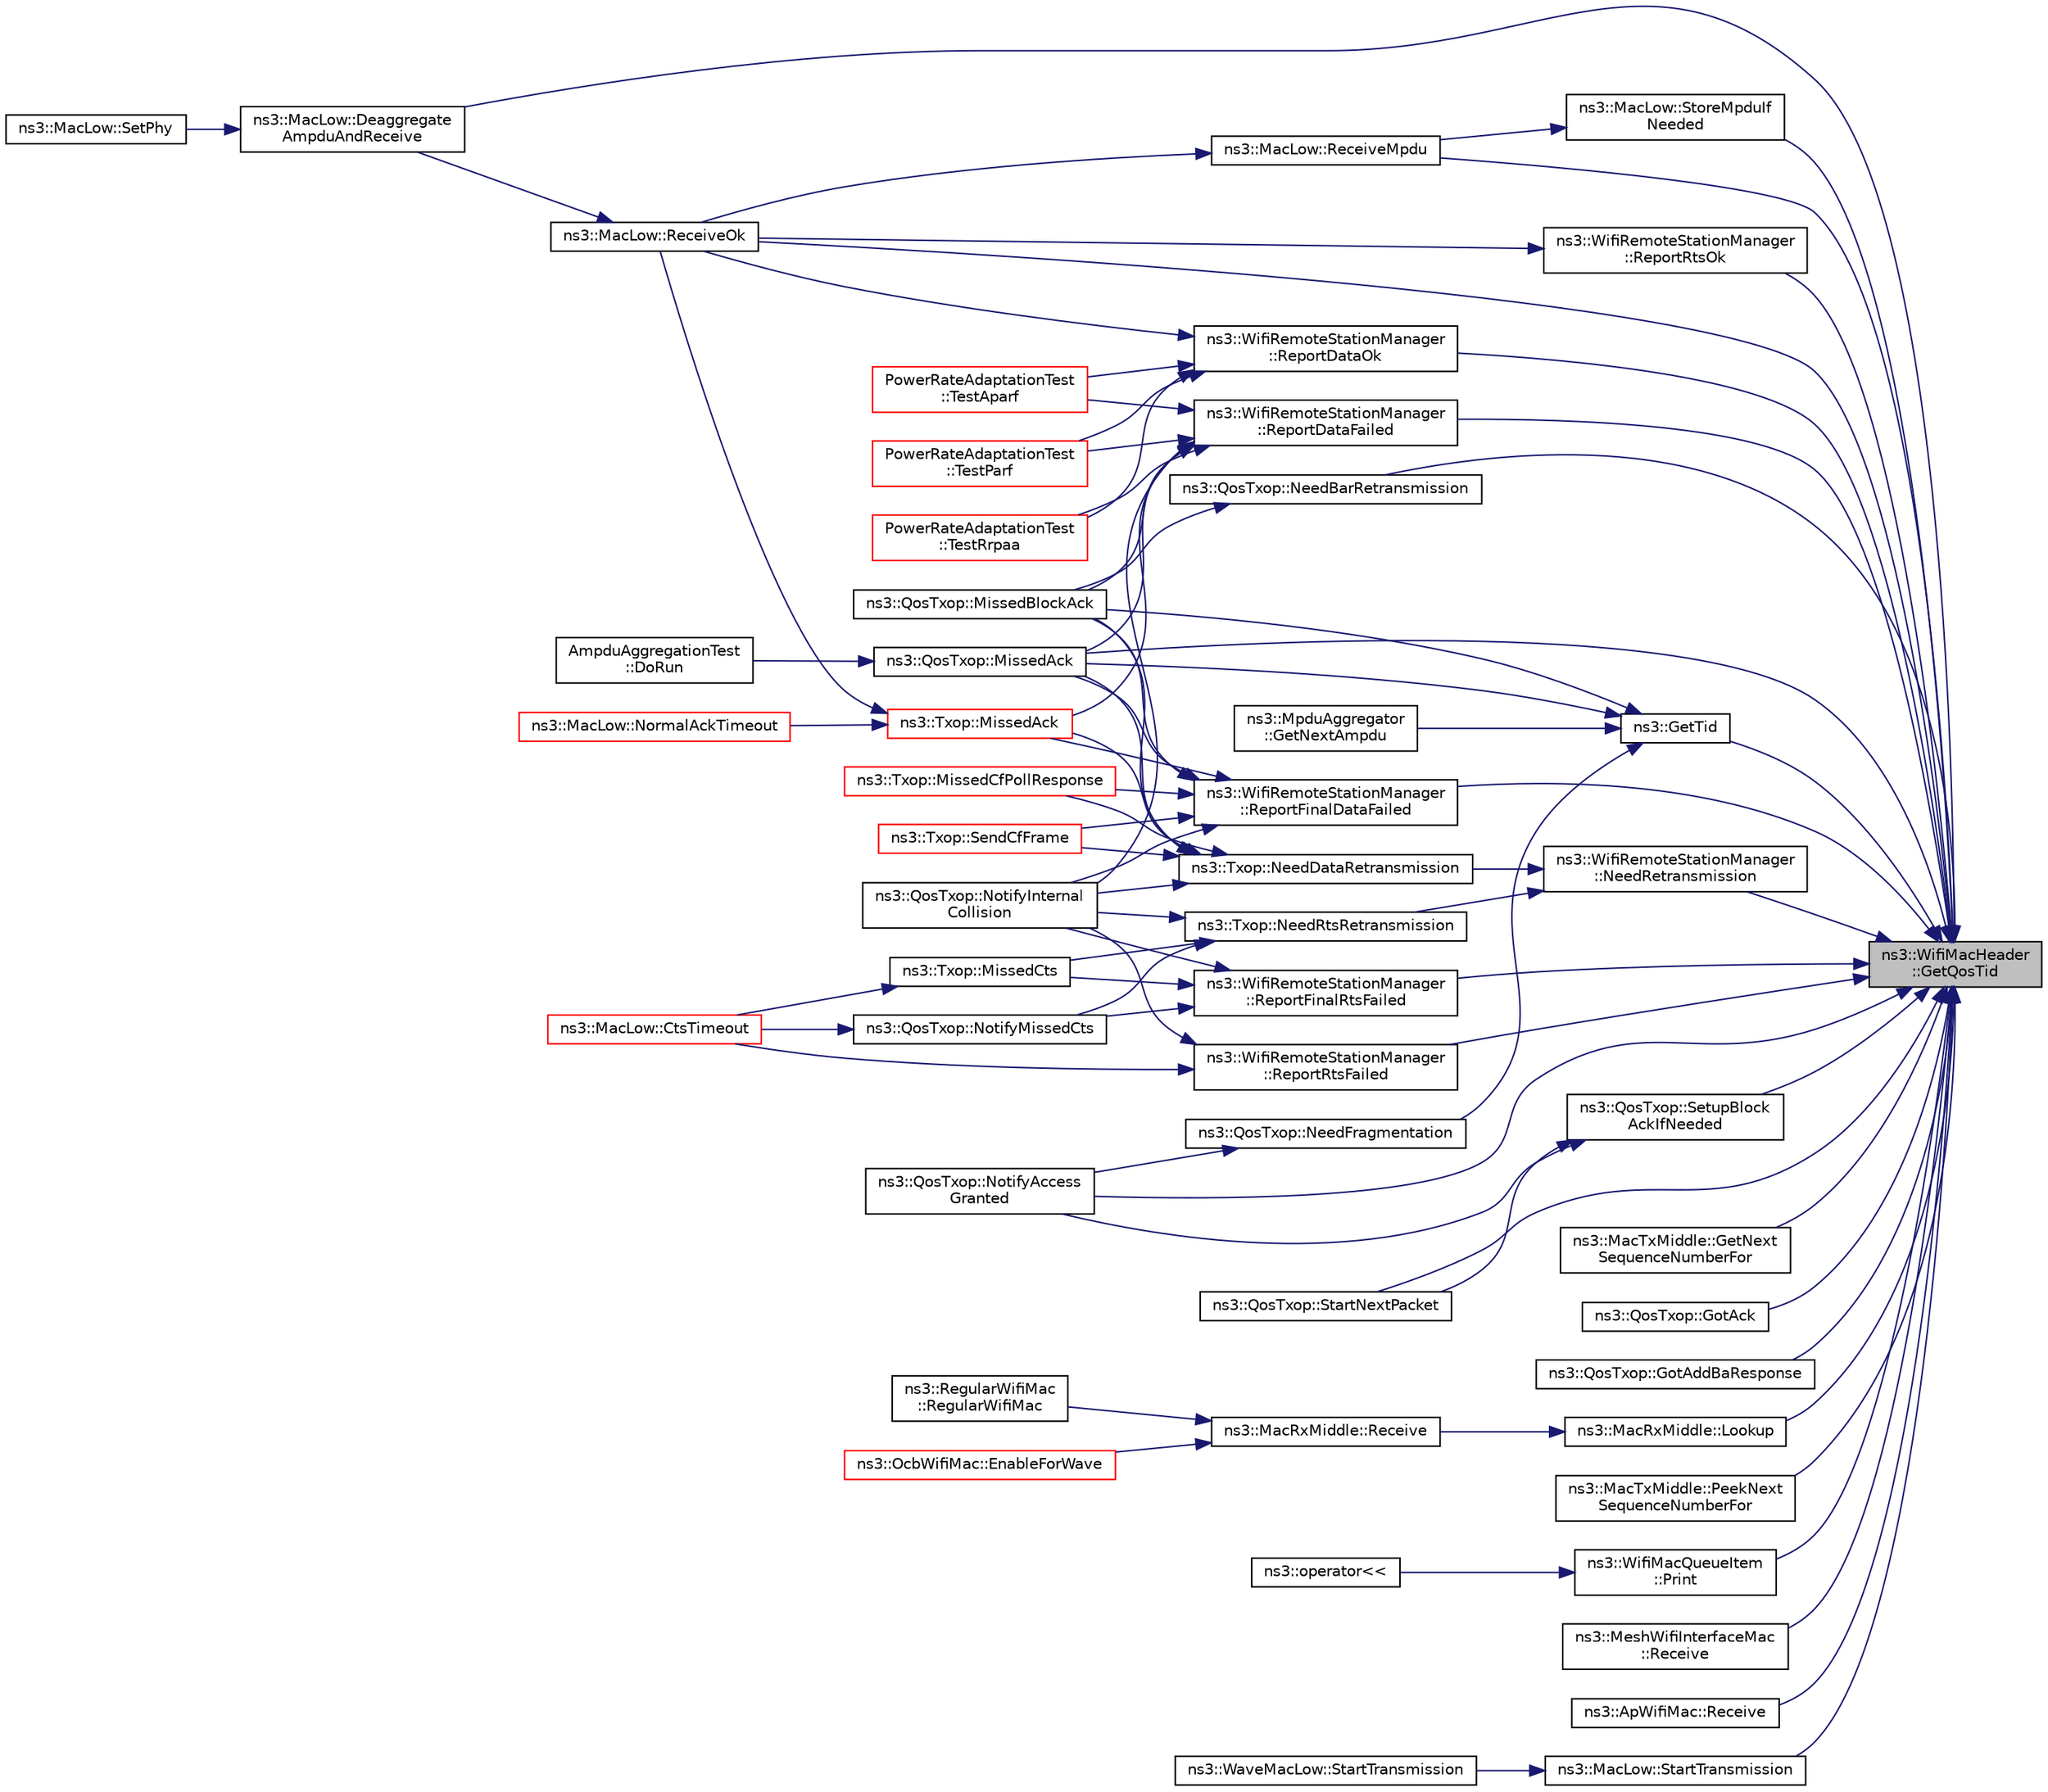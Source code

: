 digraph "ns3::WifiMacHeader::GetQosTid"
{
 // LATEX_PDF_SIZE
  edge [fontname="Helvetica",fontsize="10",labelfontname="Helvetica",labelfontsize="10"];
  node [fontname="Helvetica",fontsize="10",shape=record];
  rankdir="RL";
  Node1 [label="ns3::WifiMacHeader\l::GetQosTid",height=0.2,width=0.4,color="black", fillcolor="grey75", style="filled", fontcolor="black",tooltip="Return the Traffic ID of a QoS header."];
  Node1 -> Node2 [dir="back",color="midnightblue",fontsize="10",style="solid",fontname="Helvetica"];
  Node2 [label="ns3::MacLow::Deaggregate\lAmpduAndReceive",height=0.2,width=0.4,color="black", fillcolor="white", style="filled",URL="$classns3_1_1_mac_low.html#abac7baed9f0aaeb684e84f44819bce30",tooltip=" "];
  Node2 -> Node3 [dir="back",color="midnightblue",fontsize="10",style="solid",fontname="Helvetica"];
  Node3 [label="ns3::MacLow::SetPhy",height=0.2,width=0.4,color="black", fillcolor="white", style="filled",URL="$classns3_1_1_mac_low.html#abbd1aac31c7ed79f717b9c92cb664608",tooltip="Set up WifiPhy associated with this MacLow."];
  Node1 -> Node4 [dir="back",color="midnightblue",fontsize="10",style="solid",fontname="Helvetica"];
  Node4 [label="ns3::MacTxMiddle::GetNext\lSequenceNumberFor",height=0.2,width=0.4,color="black", fillcolor="white", style="filled",URL="$classns3_1_1_mac_tx_middle.html#a791d277bf45e2b45b57b2fdb9417cc25",tooltip="Return the next sequence number for the given header."];
  Node1 -> Node5 [dir="back",color="midnightblue",fontsize="10",style="solid",fontname="Helvetica"];
  Node5 [label="ns3::GetTid",height=0.2,width=0.4,color="black", fillcolor="white", style="filled",URL="$group__wifi.html#ga92cc18e2c5aa6bed3728860bbad76ff8",tooltip="Extraction operator for TypeId."];
  Node5 -> Node6 [dir="back",color="midnightblue",fontsize="10",style="solid",fontname="Helvetica"];
  Node6 [label="ns3::MpduAggregator\l::GetNextAmpdu",height=0.2,width=0.4,color="black", fillcolor="white", style="filled",URL="$classns3_1_1_mpdu_aggregator.html#abe47e62b7e26e62857688bf2a1bf537b",tooltip="Attempt to aggregate other MPDUs to the given MPDU, while meeting the following constraints:"];
  Node5 -> Node7 [dir="back",color="midnightblue",fontsize="10",style="solid",fontname="Helvetica"];
  Node7 [label="ns3::QosTxop::MissedAck",height=0.2,width=0.4,color="black", fillcolor="white", style="filled",URL="$classns3_1_1_qos_txop.html#aefd7967703c6f16501599e943f94298b",tooltip="Event handler when an Ack is missed."];
  Node7 -> Node8 [dir="back",color="midnightblue",fontsize="10",style="solid",fontname="Helvetica"];
  Node8 [label="AmpduAggregationTest\l::DoRun",height=0.2,width=0.4,color="black", fillcolor="white", style="filled",URL="$class_ampdu_aggregation_test.html#a7414dc8d4dd982ab4c1eaadb5b2c693d",tooltip="Implementation to actually run this TestCase."];
  Node5 -> Node9 [dir="back",color="midnightblue",fontsize="10",style="solid",fontname="Helvetica"];
  Node9 [label="ns3::QosTxop::MissedBlockAck",height=0.2,width=0.4,color="black", fillcolor="white", style="filled",URL="$classns3_1_1_qos_txop.html#a53f04ba906e1b7c99f35eafbb11d4479",tooltip="Event handler when a BlockAck timeout has occurred."];
  Node5 -> Node10 [dir="back",color="midnightblue",fontsize="10",style="solid",fontname="Helvetica"];
  Node10 [label="ns3::QosTxop::NeedFragmentation",height=0.2,width=0.4,color="black", fillcolor="white", style="filled",URL="$classns3_1_1_qos_txop.html#afdeff6e3cb6c8bb4b3e8291cc77bc631",tooltip="Check if the current packet should be fragmented."];
  Node10 -> Node11 [dir="back",color="midnightblue",fontsize="10",style="solid",fontname="Helvetica"];
  Node11 [label="ns3::QosTxop::NotifyAccess\lGranted",height=0.2,width=0.4,color="black", fillcolor="white", style="filled",URL="$classns3_1_1_qos_txop.html#a0d5a35b715d1c8415d5d95a5f0b2814c",tooltip="Notify the Txop that access has been granted."];
  Node1 -> Node12 [dir="back",color="midnightblue",fontsize="10",style="solid",fontname="Helvetica"];
  Node12 [label="ns3::QosTxop::GotAck",height=0.2,width=0.4,color="black", fillcolor="white", style="filled",URL="$classns3_1_1_qos_txop.html#ac8fc9fff319b72efa72d3c984c8ed37f",tooltip="Event handler when an Ack is received."];
  Node1 -> Node13 [dir="back",color="midnightblue",fontsize="10",style="solid",fontname="Helvetica"];
  Node13 [label="ns3::QosTxop::GotAddBaResponse",height=0.2,width=0.4,color="black", fillcolor="white", style="filled",URL="$classns3_1_1_qos_txop.html#ac9eb0a34c5182eecd976e4b0b6b69c2f",tooltip="Event handler when an ADDBA response is received."];
  Node1 -> Node14 [dir="back",color="midnightblue",fontsize="10",style="solid",fontname="Helvetica"];
  Node14 [label="ns3::MacRxMiddle::Lookup",height=0.2,width=0.4,color="black", fillcolor="white", style="filled",URL="$classns3_1_1_mac_rx_middle.html#ac7ff36607c9fa9f207d70bd1c7f14bc7",tooltip="Look up for OriginatorRxStatus associated with the sender address (by looking at ADDR2 field in the h..."];
  Node14 -> Node15 [dir="back",color="midnightblue",fontsize="10",style="solid",fontname="Helvetica"];
  Node15 [label="ns3::MacRxMiddle::Receive",height=0.2,width=0.4,color="black", fillcolor="white", style="filled",URL="$classns3_1_1_mac_rx_middle.html#a816ef69ee0b13d326f3f10d4cf3f6603",tooltip="Receive a packet."];
  Node15 -> Node16 [dir="back",color="midnightblue",fontsize="10",style="solid",fontname="Helvetica"];
  Node16 [label="ns3::RegularWifiMac\l::RegularWifiMac",height=0.2,width=0.4,color="black", fillcolor="white", style="filled",URL="$classns3_1_1_regular_wifi_mac.html#a56bc0e2b8ecde6fc50e6f8921ce64957",tooltip=" "];
  Node15 -> Node17 [dir="back",color="midnightblue",fontsize="10",style="solid",fontname="Helvetica"];
  Node17 [label="ns3::OcbWifiMac::EnableForWave",height=0.2,width=0.4,color="red", fillcolor="white", style="filled",URL="$classns3_1_1_ocb_wifi_mac.html#a7da6015f1bb04ffbb0974f9c94ccf988",tooltip=" "];
  Node1 -> Node7 [dir="back",color="midnightblue",fontsize="10",style="solid",fontname="Helvetica"];
  Node1 -> Node27 [dir="back",color="midnightblue",fontsize="10",style="solid",fontname="Helvetica"];
  Node27 [label="ns3::QosTxop::NeedBarRetransmission",height=0.2,width=0.4,color="black", fillcolor="white", style="filled",URL="$classns3_1_1_qos_txop.html#aefbf9b2a8f128be1c4b5f9c9adf3cfa5",tooltip="Check if BlockAckRequest should be re-transmitted."];
  Node27 -> Node9 [dir="back",color="midnightblue",fontsize="10",style="solid",fontname="Helvetica"];
  Node1 -> Node28 [dir="back",color="midnightblue",fontsize="10",style="solid",fontname="Helvetica"];
  Node28 [label="ns3::WifiRemoteStationManager\l::NeedRetransmission",height=0.2,width=0.4,color="black", fillcolor="white", style="filled",URL="$classns3_1_1_wifi_remote_station_manager.html#ac24b2a5ed13948487c8e11392e96432d",tooltip=" "];
  Node28 -> Node29 [dir="back",color="midnightblue",fontsize="10",style="solid",fontname="Helvetica"];
  Node29 [label="ns3::Txop::NeedDataRetransmission",height=0.2,width=0.4,color="black", fillcolor="white", style="filled",URL="$classns3_1_1_txop.html#a71069daa23948ecf392c3bcc4a1f1bea",tooltip="Check if Data should be re-transmitted if Ack was missed."];
  Node29 -> Node7 [dir="back",color="midnightblue",fontsize="10",style="solid",fontname="Helvetica"];
  Node29 -> Node30 [dir="back",color="midnightblue",fontsize="10",style="solid",fontname="Helvetica"];
  Node30 [label="ns3::Txop::MissedAck",height=0.2,width=0.4,color="red", fillcolor="white", style="filled",URL="$classns3_1_1_txop.html#a76ed6b61366d7c6797a6910d8ad4eaa5",tooltip="Event handler when an Ack is missed."];
  Node30 -> Node31 [dir="back",color="midnightblue",fontsize="10",style="solid",fontname="Helvetica"];
  Node31 [label="ns3::MacLow::NormalAckTimeout",height=0.2,width=0.4,color="red", fillcolor="white", style="filled",URL="$classns3_1_1_mac_low.html#a4d730ac2acea66982b4d257e06e22387",tooltip="Event handler when normal Ack timeout occurs."];
  Node30 -> Node38 [dir="back",color="midnightblue",fontsize="10",style="solid",fontname="Helvetica"];
  Node38 [label="ns3::MacLow::ReceiveOk",height=0.2,width=0.4,color="black", fillcolor="white", style="filled",URL="$classns3_1_1_mac_low.html#a2fffa82ad11ebe0e113232813a816eff",tooltip=" "];
  Node38 -> Node2 [dir="back",color="midnightblue",fontsize="10",style="solid",fontname="Helvetica"];
  Node29 -> Node9 [dir="back",color="midnightblue",fontsize="10",style="solid",fontname="Helvetica"];
  Node29 -> Node45 [dir="back",color="midnightblue",fontsize="10",style="solid",fontname="Helvetica"];
  Node45 [label="ns3::Txop::MissedCfPollResponse",height=0.2,width=0.4,color="red", fillcolor="white", style="filled",URL="$classns3_1_1_txop.html#a1f02217a9b2d55daad363b64e3d88ae1",tooltip="Event handler when a response to a CF-POLL frame is missed."];
  Node29 -> Node51 [dir="back",color="midnightblue",fontsize="10",style="solid",fontname="Helvetica"];
  Node51 [label="ns3::QosTxop::NotifyInternal\lCollision",height=0.2,width=0.4,color="black", fillcolor="white", style="filled",URL="$classns3_1_1_qos_txop.html#a89bd16f2271d51bb1ddafb339b07f54a",tooltip="Notify the Txop that internal collision has occurred."];
  Node29 -> Node52 [dir="back",color="midnightblue",fontsize="10",style="solid",fontname="Helvetica"];
  Node52 [label="ns3::Txop::SendCfFrame",height=0.2,width=0.4,color="red", fillcolor="white", style="filled",URL="$classns3_1_1_txop.html#a9bd5d9353a092b4cfe7896451fb768d6",tooltip="Sends CF frame to STA with address addr."];
  Node28 -> Node61 [dir="back",color="midnightblue",fontsize="10",style="solid",fontname="Helvetica"];
  Node61 [label="ns3::Txop::NeedRtsRetransmission",height=0.2,width=0.4,color="black", fillcolor="white", style="filled",URL="$classns3_1_1_txop.html#a7b4c8b84a18338ba3eaa4912110ebe69",tooltip="Check if RTS should be re-transmitted if CTS was missed."];
  Node61 -> Node62 [dir="back",color="midnightblue",fontsize="10",style="solid",fontname="Helvetica"];
  Node62 [label="ns3::Txop::MissedCts",height=0.2,width=0.4,color="black", fillcolor="white", style="filled",URL="$classns3_1_1_txop.html#ae969e1203237fc063ed27d2a23a1e773",tooltip="Event handler when a CTS timeout has occurred."];
  Node62 -> Node63 [dir="back",color="midnightblue",fontsize="10",style="solid",fontname="Helvetica"];
  Node63 [label="ns3::MacLow::CtsTimeout",height=0.2,width=0.4,color="red", fillcolor="white", style="filled",URL="$classns3_1_1_mac_low.html#a35adb9b4c7f1035da2cb080289ba9cf7",tooltip="Event handler when CTS timeout occurs."];
  Node61 -> Node51 [dir="back",color="midnightblue",fontsize="10",style="solid",fontname="Helvetica"];
  Node61 -> Node64 [dir="back",color="midnightblue",fontsize="10",style="solid",fontname="Helvetica"];
  Node64 [label="ns3::QosTxop::NotifyMissedCts",height=0.2,width=0.4,color="black", fillcolor="white", style="filled",URL="$classns3_1_1_qos_txop.html#a0b82aec30711d3b4fb94d164388ecf9c",tooltip="Event handler when a CTS timeout has occurred."];
  Node64 -> Node63 [dir="back",color="midnightblue",fontsize="10",style="solid",fontname="Helvetica"];
  Node1 -> Node11 [dir="back",color="midnightblue",fontsize="10",style="solid",fontname="Helvetica"];
  Node1 -> Node65 [dir="back",color="midnightblue",fontsize="10",style="solid",fontname="Helvetica"];
  Node65 [label="ns3::MacTxMiddle::PeekNext\lSequenceNumberFor",height=0.2,width=0.4,color="black", fillcolor="white", style="filled",URL="$classns3_1_1_mac_tx_middle.html#a9ae98e7d98efae080431b7fe3b0a9a2d",tooltip="Return the next sequence number for the Traffic ID and destination, but do not pick it (i...."];
  Node1 -> Node66 [dir="back",color="midnightblue",fontsize="10",style="solid",fontname="Helvetica"];
  Node66 [label="ns3::WifiMacQueueItem\l::Print",height=0.2,width=0.4,color="black", fillcolor="white", style="filled",URL="$classns3_1_1_wifi_mac_queue_item.html#a7f10d14f186f7e2c01eefee173a6ca37",tooltip="Print the item contents."];
  Node66 -> Node67 [dir="back",color="midnightblue",fontsize="10",style="solid",fontname="Helvetica"];
  Node67 [label="ns3::operator\<\<",height=0.2,width=0.4,color="black", fillcolor="white", style="filled",URL="$namespacens3.html#ada25e4ad2a56196f18d46774eacf5423",tooltip="Stream insertion operator."];
  Node1 -> Node68 [dir="back",color="midnightblue",fontsize="10",style="solid",fontname="Helvetica"];
  Node68 [label="ns3::MeshWifiInterfaceMac\l::Receive",height=0.2,width=0.4,color="black", fillcolor="white", style="filled",URL="$classns3_1_1_mesh_wifi_interface_mac.html#a5850d3b31d09fd6dc552e8fa839bf3f2",tooltip="Frame receive handler."];
  Node1 -> Node69 [dir="back",color="midnightblue",fontsize="10",style="solid",fontname="Helvetica"];
  Node69 [label="ns3::ApWifiMac::Receive",height=0.2,width=0.4,color="black", fillcolor="white", style="filled",URL="$classns3_1_1_ap_wifi_mac.html#af264125e11c4d132d18966a6aa02ace5",tooltip="This method acts as the MacRxMiddle receive callback and is invoked to notify us that a frame has bee..."];
  Node1 -> Node70 [dir="back",color="midnightblue",fontsize="10",style="solid",fontname="Helvetica"];
  Node70 [label="ns3::MacLow::ReceiveMpdu",height=0.2,width=0.4,color="black", fillcolor="white", style="filled",URL="$classns3_1_1_mac_low.html#af3d3e6e892e33bfb97bf65199c3aafd6",tooltip=" "];
  Node70 -> Node38 [dir="back",color="midnightblue",fontsize="10",style="solid",fontname="Helvetica"];
  Node1 -> Node38 [dir="back",color="midnightblue",fontsize="10",style="solid",fontname="Helvetica"];
  Node1 -> Node71 [dir="back",color="midnightblue",fontsize="10",style="solid",fontname="Helvetica"];
  Node71 [label="ns3::WifiRemoteStationManager\l::ReportDataFailed",height=0.2,width=0.4,color="black", fillcolor="white", style="filled",URL="$classns3_1_1_wifi_remote_station_manager.html#a72e9ae49b100642768fb7fcfdb573fc9",tooltip="Should be invoked whenever the AckTimeout associated to a transmission attempt expires."];
  Node71 -> Node7 [dir="back",color="midnightblue",fontsize="10",style="solid",fontname="Helvetica"];
  Node71 -> Node30 [dir="back",color="midnightblue",fontsize="10",style="solid",fontname="Helvetica"];
  Node71 -> Node9 [dir="back",color="midnightblue",fontsize="10",style="solid",fontname="Helvetica"];
  Node71 -> Node51 [dir="back",color="midnightblue",fontsize="10",style="solid",fontname="Helvetica"];
  Node71 -> Node72 [dir="back",color="midnightblue",fontsize="10",style="solid",fontname="Helvetica"];
  Node72 [label="PowerRateAdaptationTest\l::TestAparf",height=0.2,width=0.4,color="red", fillcolor="white", style="filled",URL="$class_power_rate_adaptation_test.html#a3c3954526cb787125fea4c50cfe76174",tooltip="Test aparf function."];
  Node71 -> Node74 [dir="back",color="midnightblue",fontsize="10",style="solid",fontname="Helvetica"];
  Node74 [label="PowerRateAdaptationTest\l::TestParf",height=0.2,width=0.4,color="red", fillcolor="white", style="filled",URL="$class_power_rate_adaptation_test.html#a06db52c180644f3b961de054c41f2115",tooltip="Test parf function."];
  Node71 -> Node75 [dir="back",color="midnightblue",fontsize="10",style="solid",fontname="Helvetica"];
  Node75 [label="PowerRateAdaptationTest\l::TestRrpaa",height=0.2,width=0.4,color="red", fillcolor="white", style="filled",URL="$class_power_rate_adaptation_test.html#af0e5f044ed9bdf20dc203926ff8677b4",tooltip="Test rrpaa function."];
  Node1 -> Node76 [dir="back",color="midnightblue",fontsize="10",style="solid",fontname="Helvetica"];
  Node76 [label="ns3::WifiRemoteStationManager\l::ReportDataOk",height=0.2,width=0.4,color="black", fillcolor="white", style="filled",URL="$classns3_1_1_wifi_remote_station_manager.html#a209a90c3b806aa1bb89503b119e88fad",tooltip="Should be invoked whenever we receive the ACK associated to a data packet we just sent."];
  Node76 -> Node38 [dir="back",color="midnightblue",fontsize="10",style="solid",fontname="Helvetica"];
  Node76 -> Node72 [dir="back",color="midnightblue",fontsize="10",style="solid",fontname="Helvetica"];
  Node76 -> Node74 [dir="back",color="midnightblue",fontsize="10",style="solid",fontname="Helvetica"];
  Node76 -> Node75 [dir="back",color="midnightblue",fontsize="10",style="solid",fontname="Helvetica"];
  Node1 -> Node77 [dir="back",color="midnightblue",fontsize="10",style="solid",fontname="Helvetica"];
  Node77 [label="ns3::WifiRemoteStationManager\l::ReportFinalDataFailed",height=0.2,width=0.4,color="black", fillcolor="white", style="filled",URL="$classns3_1_1_wifi_remote_station_manager.html#a621a2da15b2214508d25112bac59e746",tooltip="Should be invoked after calling ReportDataFailed if NeedRetransmission returns false."];
  Node77 -> Node7 [dir="back",color="midnightblue",fontsize="10",style="solid",fontname="Helvetica"];
  Node77 -> Node30 [dir="back",color="midnightblue",fontsize="10",style="solid",fontname="Helvetica"];
  Node77 -> Node9 [dir="back",color="midnightblue",fontsize="10",style="solid",fontname="Helvetica"];
  Node77 -> Node45 [dir="back",color="midnightblue",fontsize="10",style="solid",fontname="Helvetica"];
  Node77 -> Node51 [dir="back",color="midnightblue",fontsize="10",style="solid",fontname="Helvetica"];
  Node77 -> Node52 [dir="back",color="midnightblue",fontsize="10",style="solid",fontname="Helvetica"];
  Node1 -> Node78 [dir="back",color="midnightblue",fontsize="10",style="solid",fontname="Helvetica"];
  Node78 [label="ns3::WifiRemoteStationManager\l::ReportFinalRtsFailed",height=0.2,width=0.4,color="black", fillcolor="white", style="filled",URL="$classns3_1_1_wifi_remote_station_manager.html#ab47024978076386cbfe3f0235bba742b",tooltip="Should be invoked after calling ReportRtsFailed if NeedRetransmission returns false."];
  Node78 -> Node62 [dir="back",color="midnightblue",fontsize="10",style="solid",fontname="Helvetica"];
  Node78 -> Node51 [dir="back",color="midnightblue",fontsize="10",style="solid",fontname="Helvetica"];
  Node78 -> Node64 [dir="back",color="midnightblue",fontsize="10",style="solid",fontname="Helvetica"];
  Node1 -> Node79 [dir="back",color="midnightblue",fontsize="10",style="solid",fontname="Helvetica"];
  Node79 [label="ns3::WifiRemoteStationManager\l::ReportRtsFailed",height=0.2,width=0.4,color="black", fillcolor="white", style="filled",URL="$classns3_1_1_wifi_remote_station_manager.html#ad3844da681fd76f907293f5ff45187ec",tooltip="Should be invoked whenever the RtsTimeout associated to a transmission attempt expires."];
  Node79 -> Node63 [dir="back",color="midnightblue",fontsize="10",style="solid",fontname="Helvetica"];
  Node79 -> Node51 [dir="back",color="midnightblue",fontsize="10",style="solid",fontname="Helvetica"];
  Node1 -> Node80 [dir="back",color="midnightblue",fontsize="10",style="solid",fontname="Helvetica"];
  Node80 [label="ns3::WifiRemoteStationManager\l::ReportRtsOk",height=0.2,width=0.4,color="black", fillcolor="white", style="filled",URL="$classns3_1_1_wifi_remote_station_manager.html#a2425bdf15c98334f1714c75111725fa3",tooltip="Should be invoked whenever we receive the CTS associated to an RTS we just sent."];
  Node80 -> Node38 [dir="back",color="midnightblue",fontsize="10",style="solid",fontname="Helvetica"];
  Node1 -> Node81 [dir="back",color="midnightblue",fontsize="10",style="solid",fontname="Helvetica"];
  Node81 [label="ns3::QosTxop::SetupBlock\lAckIfNeeded",height=0.2,width=0.4,color="black", fillcolor="white", style="filled",URL="$classns3_1_1_qos_txop.html#acffde8748620df9387b75cc6c576d536",tooltip="If number of packets in the queue reaches m_blockAckThreshold value, an ADDBA Request frame is sent t..."];
  Node81 -> Node11 [dir="back",color="midnightblue",fontsize="10",style="solid",fontname="Helvetica"];
  Node81 -> Node82 [dir="back",color="midnightblue",fontsize="10",style="solid",fontname="Helvetica"];
  Node82 [label="ns3::QosTxop::StartNextPacket",height=0.2,width=0.4,color="black", fillcolor="white", style="filled",URL="$classns3_1_1_qos_txop.html#ab1e6895b44d7a58e5a563db3ba39fa58",tooltip="Start transmission for the next packet if allowed by the TxopLimit."];
  Node1 -> Node82 [dir="back",color="midnightblue",fontsize="10",style="solid",fontname="Helvetica"];
  Node1 -> Node41 [dir="back",color="midnightblue",fontsize="10",style="solid",fontname="Helvetica"];
  Node41 [label="ns3::MacLow::StartTransmission",height=0.2,width=0.4,color="black", fillcolor="white", style="filled",URL="$classns3_1_1_mac_low.html#aa477261c5209c13c66af9e2ae78b07e5",tooltip=" "];
  Node41 -> Node42 [dir="back",color="midnightblue",fontsize="10",style="solid",fontname="Helvetica"];
  Node42 [label="ns3::WaveMacLow::StartTransmission",height=0.2,width=0.4,color="black", fillcolor="white", style="filled",URL="$classns3_1_1_wave_mac_low.html#abf4a90e9984a73b24197706fb79118b1",tooltip=" "];
  Node1 -> Node83 [dir="back",color="midnightblue",fontsize="10",style="solid",fontname="Helvetica"];
  Node83 [label="ns3::MacLow::StoreMpduIf\lNeeded",height=0.2,width=0.4,color="black", fillcolor="white", style="filled",URL="$classns3_1_1_mac_low.html#a9a1f45d86dee98b8b769052d0e6a678e",tooltip=" "];
  Node83 -> Node70 [dir="back",color="midnightblue",fontsize="10",style="solid",fontname="Helvetica"];
}
